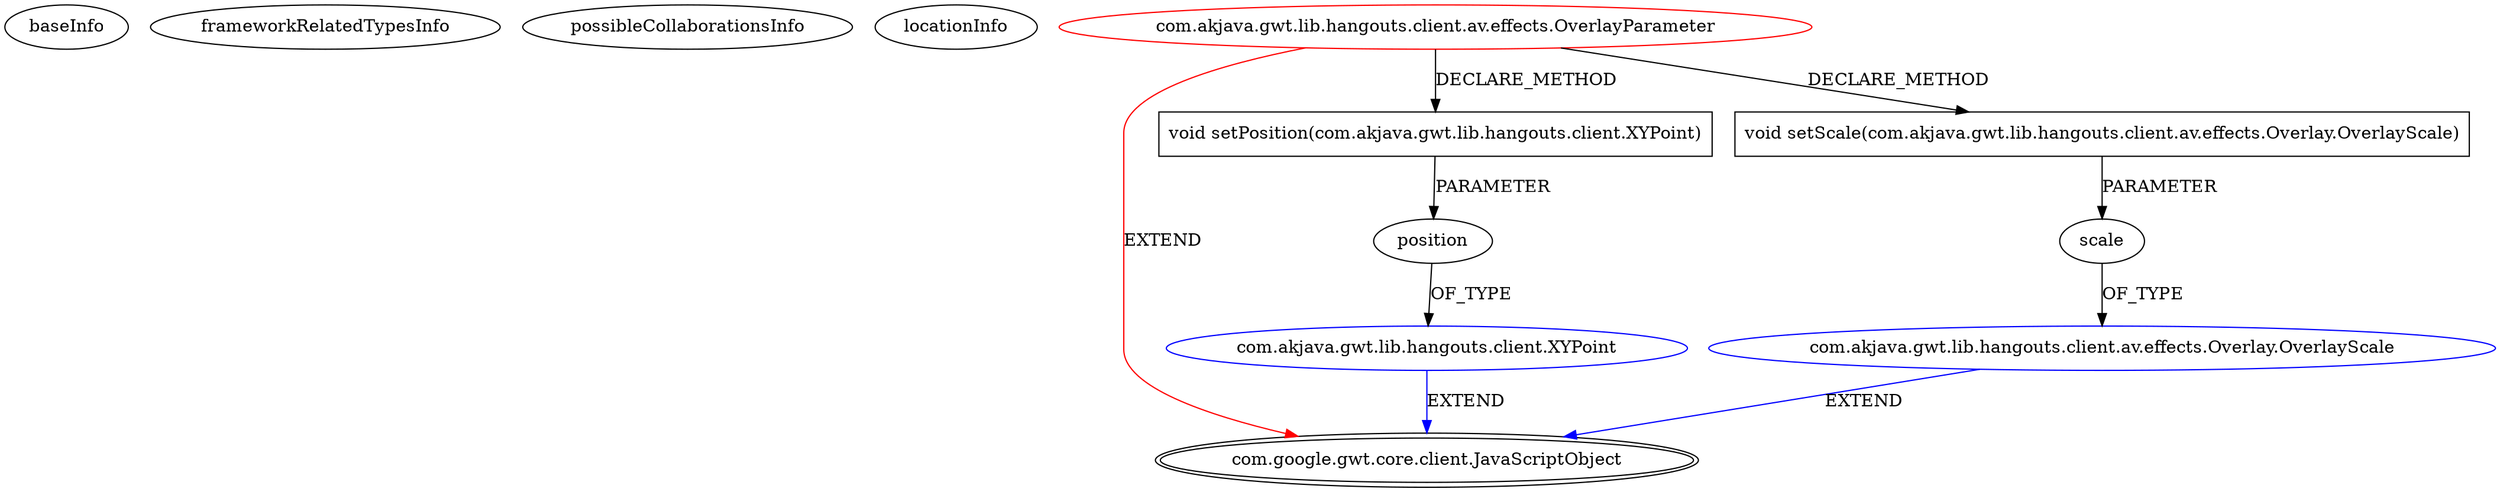 digraph {
baseInfo[graphId=595,category="extension_graph",isAnonymous=false,possibleRelation=true]
frameworkRelatedTypesInfo[0="com.google.gwt.core.client.JavaScriptObject"]
possibleCollaborationsInfo[0="595~CLIENT_METHOD_DECLARATION-PARAMETER_DECLARATION-~com.google.gwt.core.client.JavaScriptObject ~com.google.gwt.core.client.JavaScriptObject ~false~false"]
locationInfo[projectName="akjava-GWT-Hangouts",filePath="/akjava-GWT-Hangouts/GWT-Hangouts-master/src/com/akjava/gwt/lib/hangouts/client/av/effects/OverlayParameter.java",contextSignature="OverlayParameter",graphId="595"]
0[label="com.akjava.gwt.lib.hangouts.client.av.effects.OverlayParameter",vertexType="ROOT_CLIENT_CLASS_DECLARATION",isFrameworkType=false,color=red]
1[label="com.google.gwt.core.client.JavaScriptObject",vertexType="FRAMEWORK_CLASS_TYPE",isFrameworkType=true,peripheries=2]
9[label="void setPosition(com.akjava.gwt.lib.hangouts.client.XYPoint)",vertexType="CLIENT_METHOD_DECLARATION",isFrameworkType=false,shape=box]
10[label="position",vertexType="PARAMETER_DECLARATION",isFrameworkType=false]
11[label="com.akjava.gwt.lib.hangouts.client.XYPoint",vertexType="REFERENCE_CLIENT_CLASS_DECLARATION",isFrameworkType=false,color=blue]
14[label="void setScale(com.akjava.gwt.lib.hangouts.client.av.effects.Overlay.OverlayScale)",vertexType="CLIENT_METHOD_DECLARATION",isFrameworkType=false,shape=box]
15[label="scale",vertexType="PARAMETER_DECLARATION",isFrameworkType=false]
16[label="com.akjava.gwt.lib.hangouts.client.av.effects.Overlay.OverlayScale",vertexType="REFERENCE_CLIENT_CLASS_DECLARATION",isFrameworkType=false,color=blue]
0->1[label="EXTEND",color=red]
0->9[label="DECLARE_METHOD"]
11->1[label="EXTEND",color=blue]
10->11[label="OF_TYPE"]
9->10[label="PARAMETER"]
0->14[label="DECLARE_METHOD"]
16->1[label="EXTEND",color=blue]
15->16[label="OF_TYPE"]
14->15[label="PARAMETER"]
}
